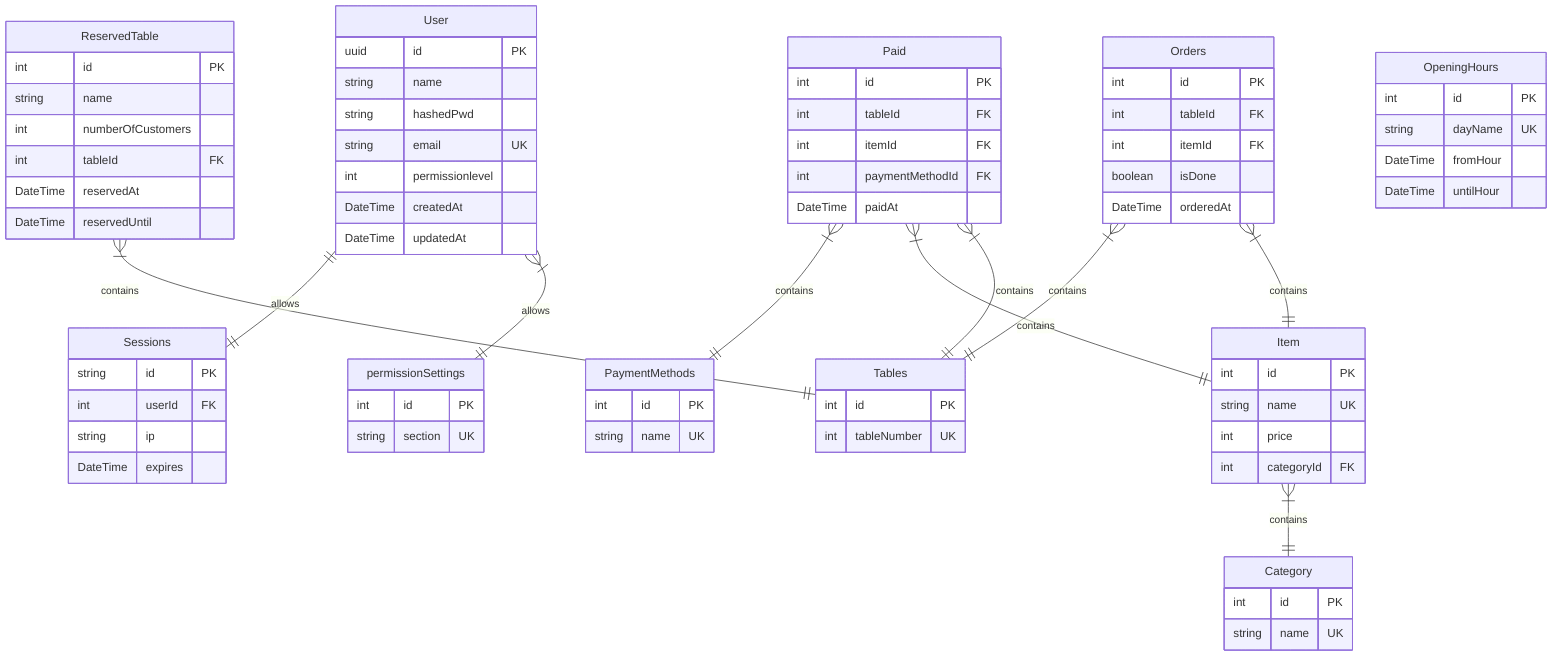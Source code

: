 erDiagram

User{
    uuid id PK
    string name
    string hashedPwd
    string email UK
    int permissionlevel
    DateTime createdAt
    DateTime updatedAt
}

permissionSettings{
    int id PK
    string section UK
}

Tables{
    int id PK
    int tableNumber UK
}

PaymentMethods{
    int id PK
    string name UK
}

Category{
    int id PK
    string name UK
}

Item{
    int id PK
    string name UK
    int price
    int categoryId FK
}

Paid{
    int id PK
    int tableId FK 
    int itemId FK
    int paymentMethodId FK
    DateTime paidAt
}

Orders{
    int id PK
    int tableId FK
    int itemId FK
    boolean isDone
    DateTime orderedAt
}

ReservedTable{
    int id PK
    string name
    int numberOfCustomers
    int tableId FK
    DateTime reservedAt 
    DateTime reservedUntil 
}

OpeningHours{
    int id PK
    string dayName UK
    DateTime fromHour
    DateTime untilHour
}

Sessions{
    string id PK
    int userId FK
    string ip
    DateTime expires
}

Orders}|--||Item:contains
Orders}|--||Tables:contains
Paid}|--||Tables:contains
Paid}|--||Item:contains
Item}|--||Category:contains
ReservedTable}|--||Tables:contains
Paid}|--||PaymentMethods:contains
User}|--||permissionSettings:allows
User||--||Sessions:allows
